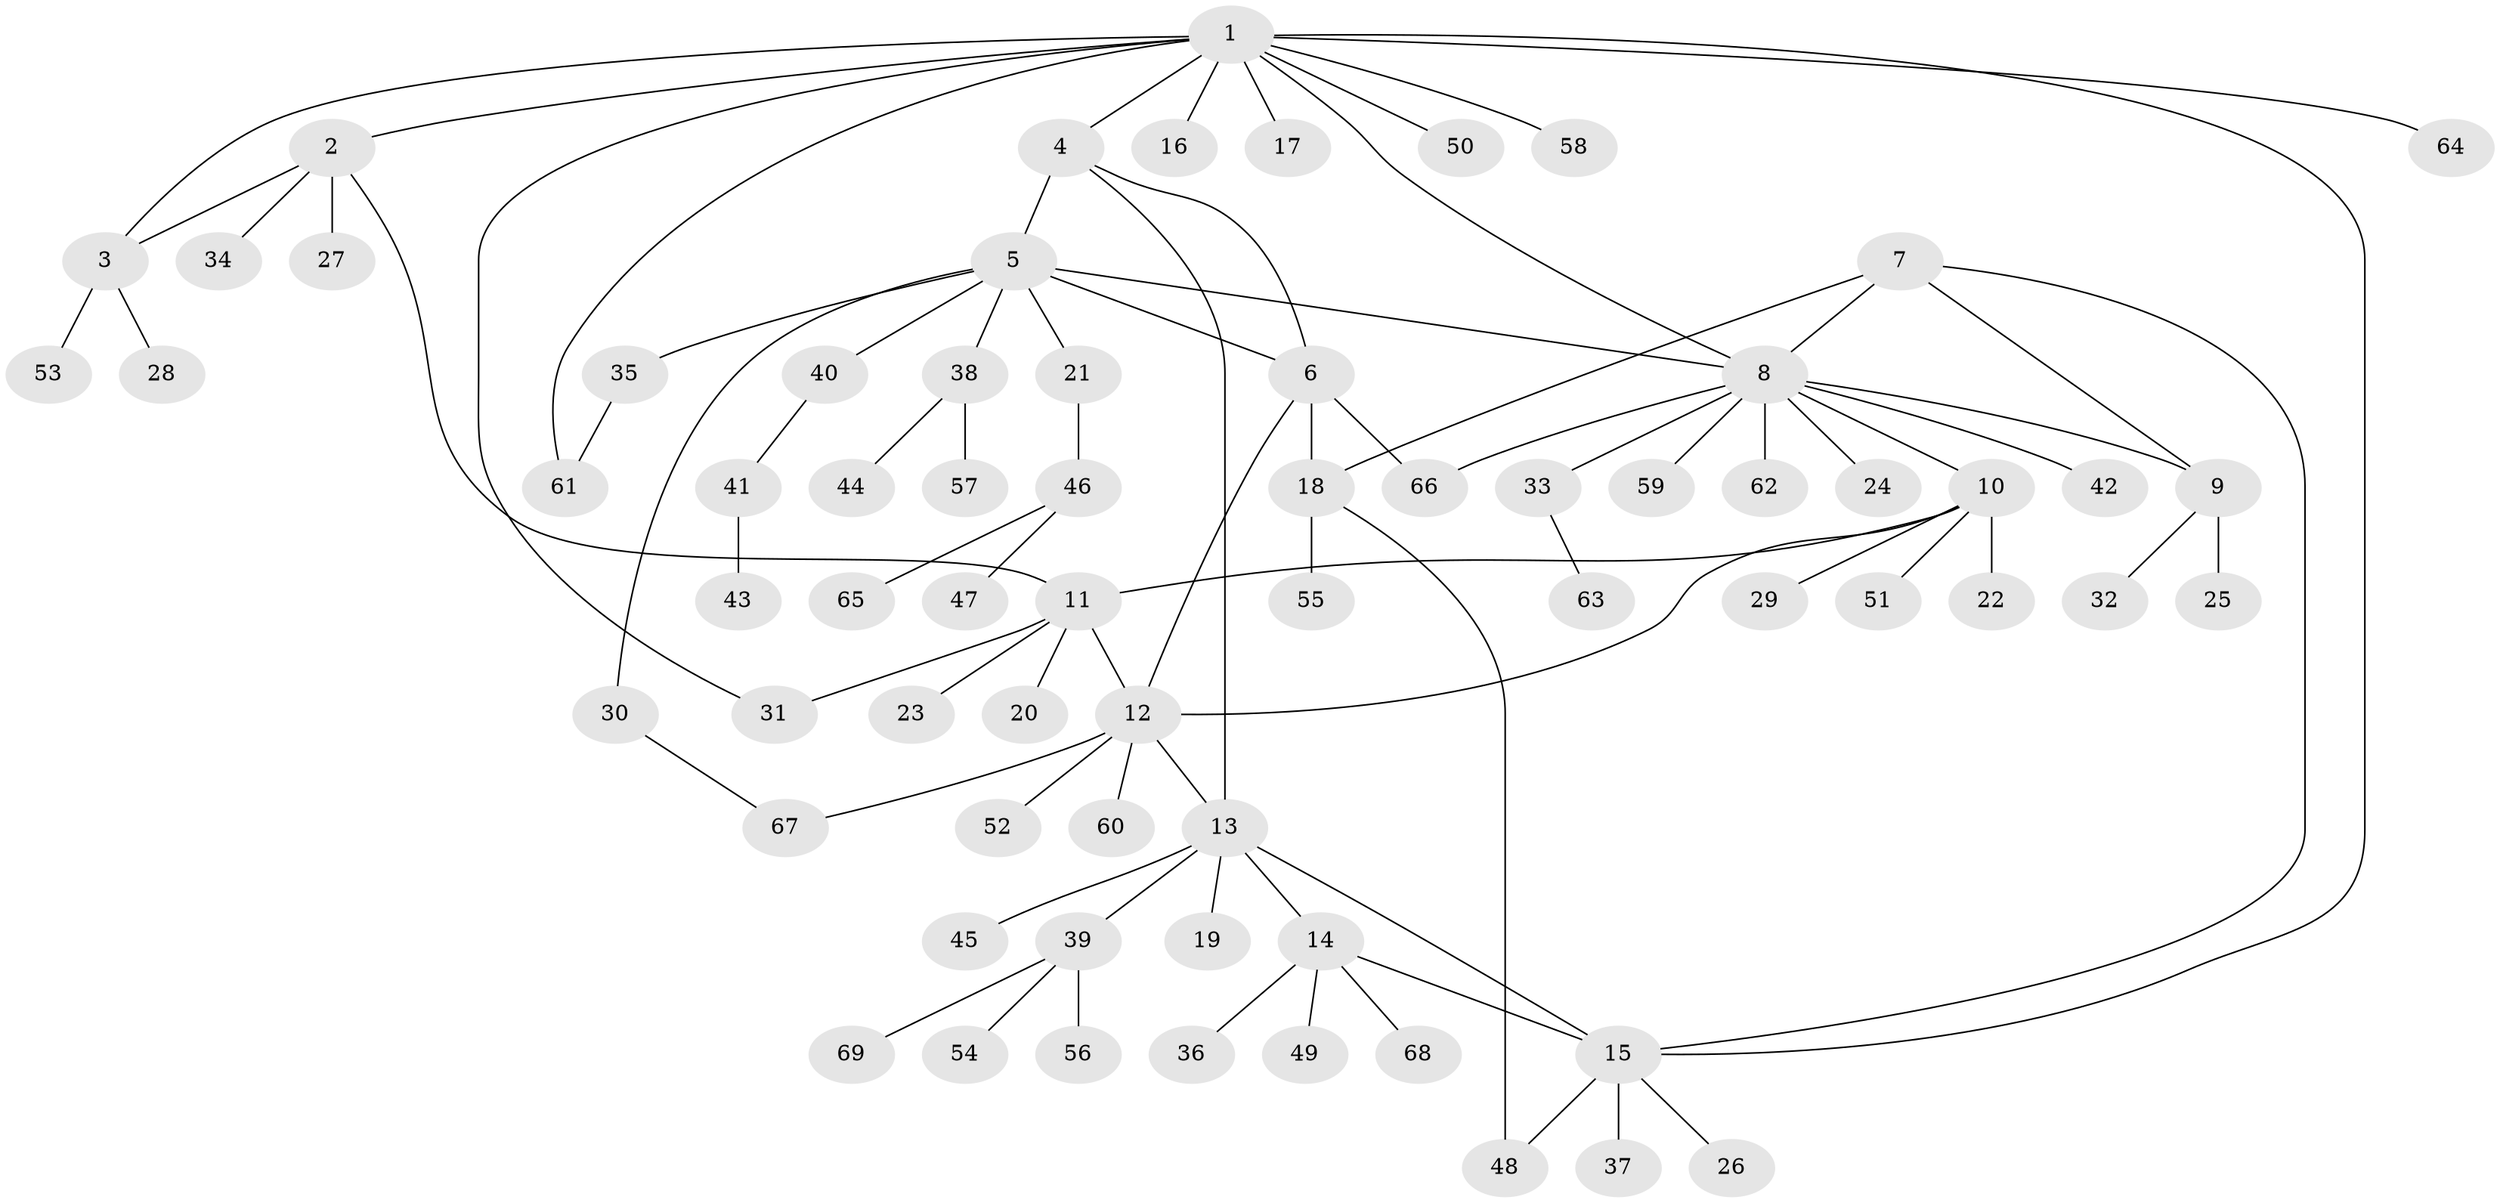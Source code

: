 // coarse degree distribution, {4: 0.08571428571428572, 2: 0.22857142857142856, 3: 0.11428571428571428, 5: 0.08571428571428572, 7: 0.02857142857142857, 1: 0.37142857142857144, 10: 0.02857142857142857, 9: 0.02857142857142857, 6: 0.02857142857142857}
// Generated by graph-tools (version 1.1) at 2025/37/03/04/25 23:37:32]
// undirected, 69 vertices, 85 edges
graph export_dot {
  node [color=gray90,style=filled];
  1;
  2;
  3;
  4;
  5;
  6;
  7;
  8;
  9;
  10;
  11;
  12;
  13;
  14;
  15;
  16;
  17;
  18;
  19;
  20;
  21;
  22;
  23;
  24;
  25;
  26;
  27;
  28;
  29;
  30;
  31;
  32;
  33;
  34;
  35;
  36;
  37;
  38;
  39;
  40;
  41;
  42;
  43;
  44;
  45;
  46;
  47;
  48;
  49;
  50;
  51;
  52;
  53;
  54;
  55;
  56;
  57;
  58;
  59;
  60;
  61;
  62;
  63;
  64;
  65;
  66;
  67;
  68;
  69;
  1 -- 2;
  1 -- 3;
  1 -- 4;
  1 -- 8;
  1 -- 15;
  1 -- 16;
  1 -- 17;
  1 -- 31;
  1 -- 50;
  1 -- 58;
  1 -- 61;
  1 -- 64;
  2 -- 3;
  2 -- 11;
  2 -- 27;
  2 -- 34;
  3 -- 28;
  3 -- 53;
  4 -- 5;
  4 -- 6;
  4 -- 13;
  5 -- 6;
  5 -- 8;
  5 -- 21;
  5 -- 30;
  5 -- 35;
  5 -- 38;
  5 -- 40;
  6 -- 12;
  6 -- 18;
  6 -- 66;
  7 -- 8;
  7 -- 9;
  7 -- 15;
  7 -- 18;
  8 -- 9;
  8 -- 10;
  8 -- 24;
  8 -- 33;
  8 -- 42;
  8 -- 59;
  8 -- 62;
  8 -- 66;
  9 -- 25;
  9 -- 32;
  10 -- 11;
  10 -- 12;
  10 -- 22;
  10 -- 29;
  10 -- 51;
  11 -- 12;
  11 -- 20;
  11 -- 23;
  11 -- 31;
  12 -- 13;
  12 -- 52;
  12 -- 60;
  12 -- 67;
  13 -- 14;
  13 -- 15;
  13 -- 19;
  13 -- 39;
  13 -- 45;
  14 -- 15;
  14 -- 36;
  14 -- 49;
  14 -- 68;
  15 -- 26;
  15 -- 37;
  15 -- 48;
  18 -- 48;
  18 -- 55;
  21 -- 46;
  30 -- 67;
  33 -- 63;
  35 -- 61;
  38 -- 44;
  38 -- 57;
  39 -- 54;
  39 -- 56;
  39 -- 69;
  40 -- 41;
  41 -- 43;
  46 -- 47;
  46 -- 65;
}
